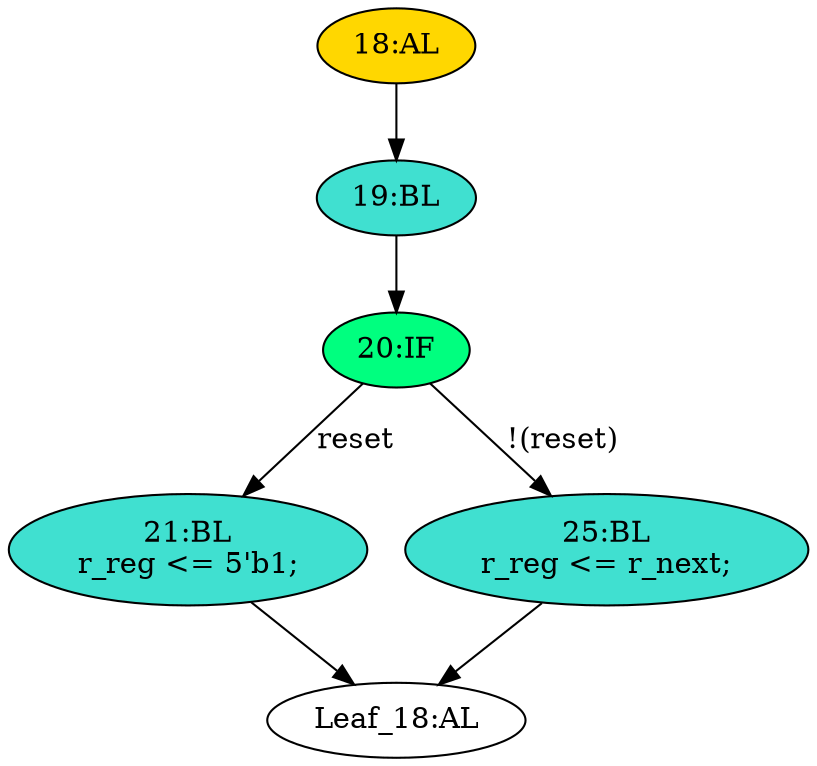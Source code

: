 strict digraph "" {
	node [label="\N"];
	"19:BL"	[ast="<pyverilog.vparser.ast.Block object at 0x7fd6bf4856d0>",
		fillcolor=turquoise,
		label="19:BL",
		statements="[]",
		style=filled,
		typ=Block];
	"20:IF"	[ast="<pyverilog.vparser.ast.IfStatement object at 0x7fd6bf485710>",
		fillcolor=springgreen,
		label="20:IF",
		statements="[]",
		style=filled,
		typ=IfStatement];
	"19:BL" -> "20:IF"	[cond="[]",
		lineno=None];
	"21:BL"	[ast="<pyverilog.vparser.ast.Block object at 0x7fd6bf485990>",
		fillcolor=turquoise,
		label="21:BL
r_reg <= 5'b1;",
		statements="[<pyverilog.vparser.ast.NonblockingSubstitution object at 0x7fd6bf4859d0>]",
		style=filled,
		typ=Block];
	"Leaf_18:AL"	[def_var="['r_reg']",
		label="Leaf_18:AL"];
	"21:BL" -> "Leaf_18:AL"	[cond="[]",
		lineno=None];
	"20:IF" -> "21:BL"	[cond="['reset']",
		label=reset,
		lineno=20];
	"25:BL"	[ast="<pyverilog.vparser.ast.Block object at 0x7fd6bf485790>",
		fillcolor=turquoise,
		label="25:BL
r_reg <= r_next;",
		statements="[<pyverilog.vparser.ast.NonblockingSubstitution object at 0x7fd6bf4857d0>]",
		style=filled,
		typ=Block];
	"20:IF" -> "25:BL"	[cond="['reset']",
		label="!(reset)",
		lineno=20];
	"25:BL" -> "Leaf_18:AL"	[cond="[]",
		lineno=None];
	"18:AL"	[ast="<pyverilog.vparser.ast.Always object at 0x7fd6bf485b50>",
		clk_sens=True,
		fillcolor=gold,
		label="18:AL",
		sens="['clk', 'reset']",
		statements="[]",
		style=filled,
		typ=Always,
		use_var="['reset', 'r_next']"];
	"18:AL" -> "19:BL"	[cond="[]",
		lineno=None];
}
